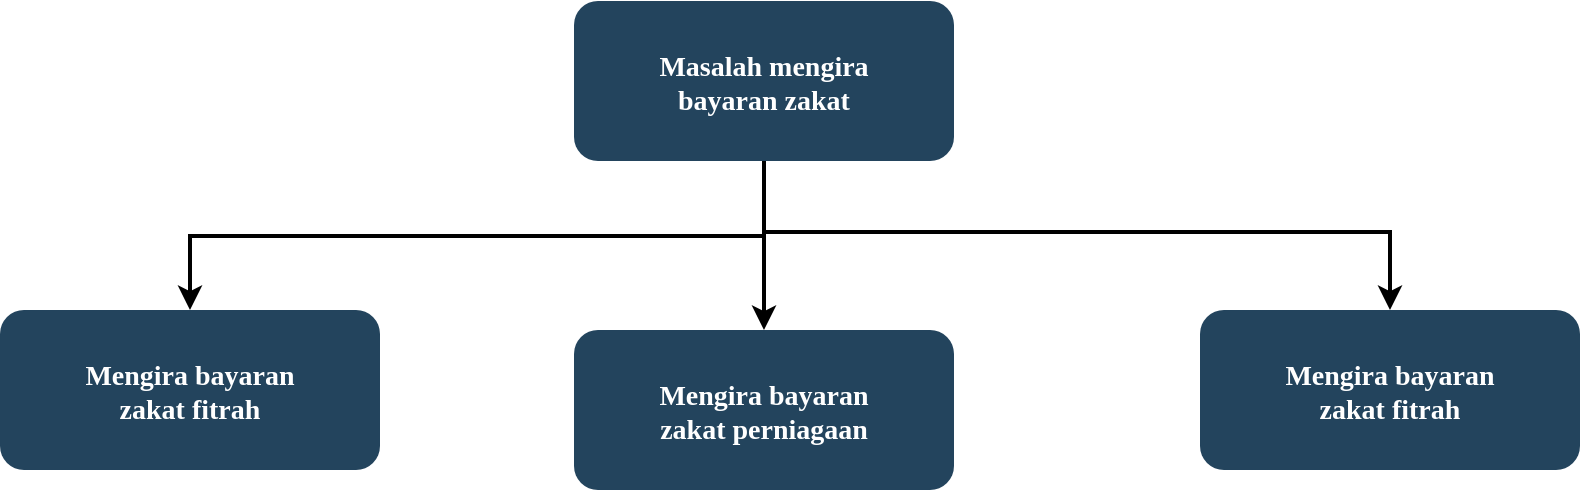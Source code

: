 <mxfile version="20.3.0" type="device"><diagram name="Page-1" id="2c0d36ab-eaac-3732-788b-9136903baeff"><mxGraphModel dx="782" dy="531" grid="1" gridSize="10" guides="1" tooltips="1" connect="1" arrows="1" fold="1" page="1" pageScale="1.5" pageWidth="1169" pageHeight="827" background="none" math="0" shadow="0"><root><mxCell id="0"/><mxCell id="1" parent="0"/><mxCell id="2" value="Masalah mengira &#10;bayaran zakat" style="rounded=1;fillColor=#23445D;gradientColor=none;strokeColor=none;fontColor=#FFFFFF;fontStyle=1;fontFamily=Tahoma;fontSize=14" parent="1" vertex="1"><mxGeometry x="757" y="185.5" width="190" height="80" as="geometry"/></mxCell><mxCell id="9" value="" style="edgeStyle=elbowEdgeStyle;elbow=vertical;strokeWidth=2;rounded=0;entryX=0.5;entryY=0;entryDx=0;entryDy=0;" parent="1" source="2" target="ajWSjgIyAw4aPZVfY1na-125" edge="1"><mxGeometry x="337" y="215.5" width="100" height="100" as="geometry"><mxPoint x="337" y="315.5" as="sourcePoint"/><mxPoint x="1160" y="330" as="targetPoint"/><Array as="points"><mxPoint x="1140" y="301"/></Array></mxGeometry></mxCell><mxCell id="59" value="" style="edgeStyle=elbowEdgeStyle;elbow=vertical;strokeWidth=2;rounded=0;entryX=0.5;entryY=0;entryDx=0;entryDy=0;" parent="1" source="2" target="ajWSjgIyAw4aPZVfY1na-124" edge="1"><mxGeometry x="347" y="225.5" width="100" height="100" as="geometry"><mxPoint x="862.0" y="275.5" as="sourcePoint"/><mxPoint x="560" y="336" as="targetPoint"/></mxGeometry></mxCell><mxCell id="ajWSjgIyAw4aPZVfY1na-124" value="Mengira bayaran &#10;zakat fitrah" style="rounded=1;fillColor=#23445D;gradientColor=none;strokeColor=none;fontColor=#FFFFFF;fontStyle=1;fontFamily=Tahoma;fontSize=14" parent="1" vertex="1"><mxGeometry x="470" y="340" width="190" height="80" as="geometry"/></mxCell><mxCell id="ajWSjgIyAw4aPZVfY1na-125" value="Mengira bayaran &#10;zakat fitrah" style="rounded=1;fillColor=#23445D;gradientColor=none;strokeColor=none;fontColor=#FFFFFF;fontStyle=1;fontFamily=Tahoma;fontSize=14" parent="1" vertex="1"><mxGeometry x="1070" y="340" width="190" height="80" as="geometry"/></mxCell><mxCell id="ajWSjgIyAw4aPZVfY1na-127" value="" style="edgeStyle=elbowEdgeStyle;elbow=vertical;strokeWidth=2;rounded=0;exitX=0.5;exitY=1;exitDx=0;exitDy=0;" parent="1" source="2" edge="1"><mxGeometry x="482" y="400" width="100" height="100" as="geometry"><mxPoint x="987" y="440" as="sourcePoint"/><mxPoint x="852" y="350" as="targetPoint"/></mxGeometry></mxCell><mxCell id="ajWSjgIyAw4aPZVfY1na-128" value="Mengira bayaran &#10;zakat perniagaan" style="rounded=1;fillColor=#23445D;gradientColor=none;strokeColor=none;fontColor=#FFFFFF;fontStyle=1;fontFamily=Tahoma;fontSize=14" parent="1" vertex="1"><mxGeometry x="757" y="350" width="190" height="80" as="geometry"/></mxCell></root></mxGraphModel></diagram></mxfile>